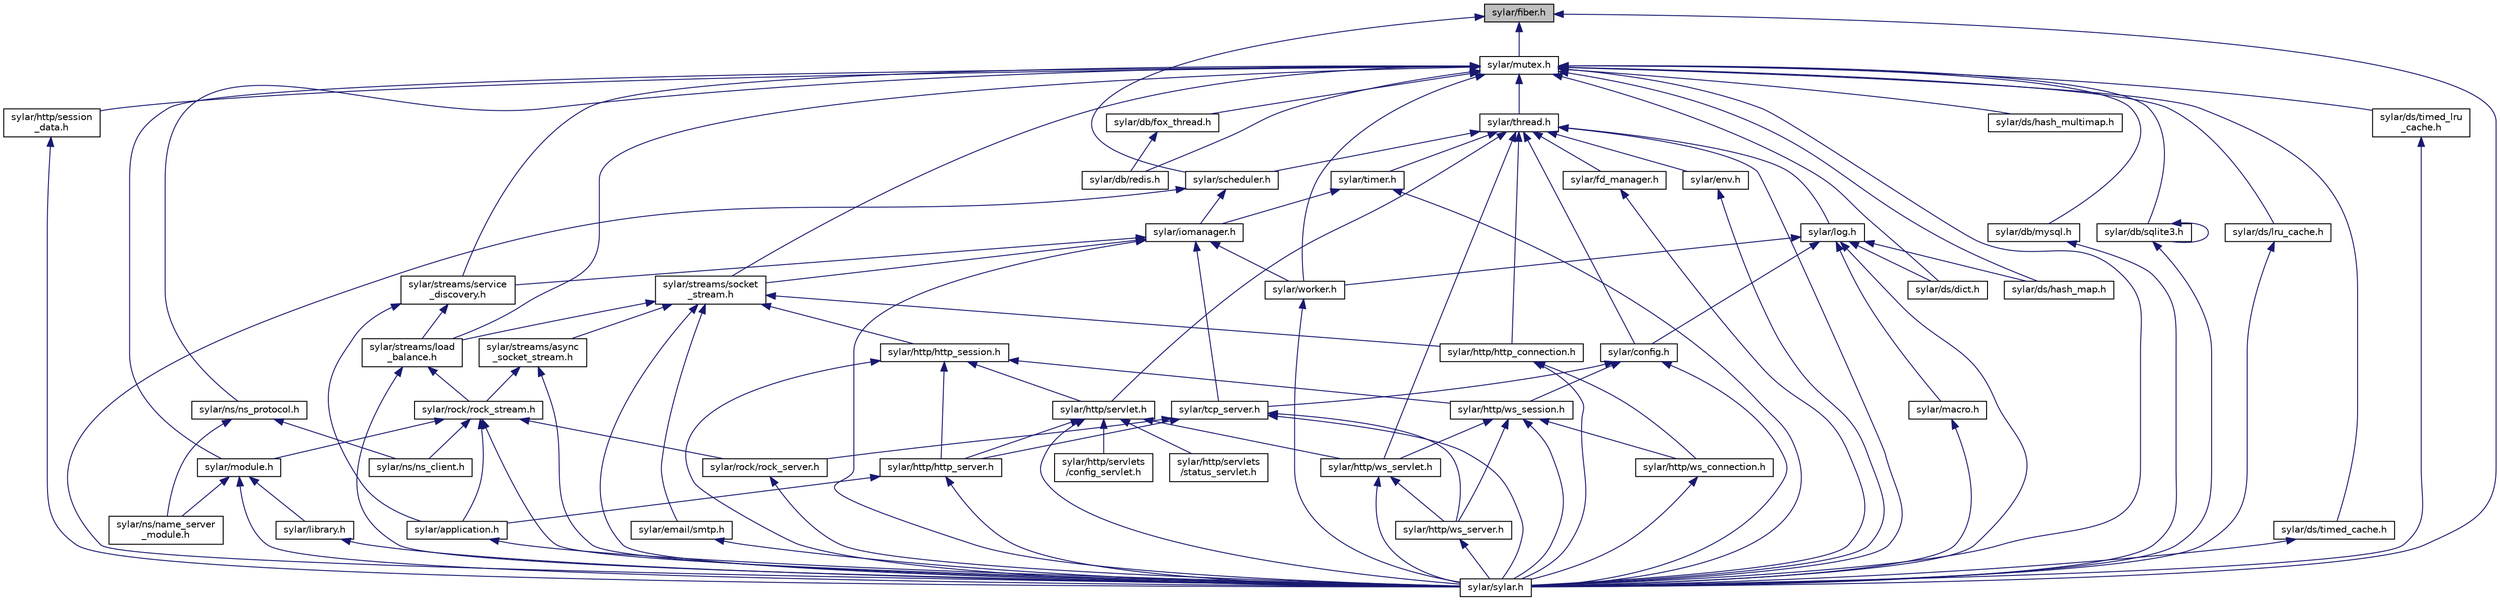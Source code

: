 digraph "sylar/fiber.h"
{
 // LATEX_PDF_SIZE
  edge [fontname="Helvetica",fontsize="10",labelfontname="Helvetica",labelfontsize="10"];
  node [fontname="Helvetica",fontsize="10",shape=record];
  Node1 [label="sylar/fiber.h",height=0.2,width=0.4,color="black", fillcolor="grey75", style="filled", fontcolor="black",tooltip="协程封装"];
  Node1 -> Node2 [dir="back",color="midnightblue",fontsize="10",style="solid",fontname="Helvetica"];
  Node2 [label="sylar/scheduler.h",height=0.2,width=0.4,color="black", fillcolor="white", style="filled",URL="$scheduler_8h.html",tooltip="协程调度器封装"];
  Node2 -> Node3 [dir="back",color="midnightblue",fontsize="10",style="solid",fontname="Helvetica"];
  Node3 [label="sylar/iomanager.h",height=0.2,width=0.4,color="black", fillcolor="white", style="filled",URL="$iomanager_8h.html",tooltip="基于Epoll的IO协程调度器"];
  Node3 -> Node4 [dir="back",color="midnightblue",fontsize="10",style="solid",fontname="Helvetica"];
  Node4 [label="sylar/tcp_server.h",height=0.2,width=0.4,color="black", fillcolor="white", style="filled",URL="$tcp__server_8h.html",tooltip="TCP服务器的封装"];
  Node4 -> Node5 [dir="back",color="midnightblue",fontsize="10",style="solid",fontname="Helvetica"];
  Node5 [label="sylar/http/http_server.h",height=0.2,width=0.4,color="black", fillcolor="white", style="filled",URL="$http__server_8h.html",tooltip="HTTP服务器封装"];
  Node5 -> Node6 [dir="back",color="midnightblue",fontsize="10",style="solid",fontname="Helvetica"];
  Node6 [label="sylar/application.h",height=0.2,width=0.4,color="black", fillcolor="white", style="filled",URL="$application_8h_source.html",tooltip=" "];
  Node6 -> Node7 [dir="back",color="midnightblue",fontsize="10",style="solid",fontname="Helvetica"];
  Node7 [label="sylar/sylar.h",height=0.2,width=0.4,color="black", fillcolor="white", style="filled",URL="$sylar_8h.html",tooltip="sylar头文件"];
  Node5 -> Node7 [dir="back",color="midnightblue",fontsize="10",style="solid",fontname="Helvetica"];
  Node4 -> Node8 [dir="back",color="midnightblue",fontsize="10",style="solid",fontname="Helvetica"];
  Node8 [label="sylar/http/ws_server.h",height=0.2,width=0.4,color="black", fillcolor="white", style="filled",URL="$ws__server_8h_source.html",tooltip=" "];
  Node8 -> Node7 [dir="back",color="midnightblue",fontsize="10",style="solid",fontname="Helvetica"];
  Node4 -> Node9 [dir="back",color="midnightblue",fontsize="10",style="solid",fontname="Helvetica"];
  Node9 [label="sylar/rock/rock_server.h",height=0.2,width=0.4,color="black", fillcolor="white", style="filled",URL="$rock__server_8h_source.html",tooltip=" "];
  Node9 -> Node7 [dir="back",color="midnightblue",fontsize="10",style="solid",fontname="Helvetica"];
  Node4 -> Node7 [dir="back",color="midnightblue",fontsize="10",style="solid",fontname="Helvetica"];
  Node3 -> Node10 [dir="back",color="midnightblue",fontsize="10",style="solid",fontname="Helvetica"];
  Node10 [label="sylar/streams/socket\l_stream.h",height=0.2,width=0.4,color="black", fillcolor="white", style="filled",URL="$socket__stream_8h.html",tooltip="Socket流式接口封装"];
  Node10 -> Node11 [dir="back",color="midnightblue",fontsize="10",style="solid",fontname="Helvetica"];
  Node11 [label="sylar/http/http_session.h",height=0.2,width=0.4,color="black", fillcolor="white", style="filled",URL="$http__session_8h.html",tooltip="HTTPSession封装"];
  Node11 -> Node5 [dir="back",color="midnightblue",fontsize="10",style="solid",fontname="Helvetica"];
  Node11 -> Node12 [dir="back",color="midnightblue",fontsize="10",style="solid",fontname="Helvetica"];
  Node12 [label="sylar/http/servlet.h",height=0.2,width=0.4,color="black", fillcolor="white", style="filled",URL="$servlet_8h.html",tooltip="Servlet封装"];
  Node12 -> Node5 [dir="back",color="midnightblue",fontsize="10",style="solid",fontname="Helvetica"];
  Node12 -> Node13 [dir="back",color="midnightblue",fontsize="10",style="solid",fontname="Helvetica"];
  Node13 [label="sylar/http/servlets\l/config_servlet.h",height=0.2,width=0.4,color="black", fillcolor="white", style="filled",URL="$config__servlet_8h_source.html",tooltip=" "];
  Node12 -> Node14 [dir="back",color="midnightblue",fontsize="10",style="solid",fontname="Helvetica"];
  Node14 [label="sylar/http/servlets\l/status_servlet.h",height=0.2,width=0.4,color="black", fillcolor="white", style="filled",URL="$status__servlet_8h_source.html",tooltip=" "];
  Node12 -> Node15 [dir="back",color="midnightblue",fontsize="10",style="solid",fontname="Helvetica"];
  Node15 [label="sylar/http/ws_servlet.h",height=0.2,width=0.4,color="black", fillcolor="white", style="filled",URL="$ws__servlet_8h_source.html",tooltip=" "];
  Node15 -> Node8 [dir="back",color="midnightblue",fontsize="10",style="solid",fontname="Helvetica"];
  Node15 -> Node7 [dir="back",color="midnightblue",fontsize="10",style="solid",fontname="Helvetica"];
  Node12 -> Node7 [dir="back",color="midnightblue",fontsize="10",style="solid",fontname="Helvetica"];
  Node11 -> Node16 [dir="back",color="midnightblue",fontsize="10",style="solid",fontname="Helvetica"];
  Node16 [label="sylar/http/ws_session.h",height=0.2,width=0.4,color="black", fillcolor="white", style="filled",URL="$ws__session_8h_source.html",tooltip=" "];
  Node16 -> Node17 [dir="back",color="midnightblue",fontsize="10",style="solid",fontname="Helvetica"];
  Node17 [label="sylar/http/ws_connection.h",height=0.2,width=0.4,color="black", fillcolor="white", style="filled",URL="$ws__connection_8h_source.html",tooltip=" "];
  Node17 -> Node7 [dir="back",color="midnightblue",fontsize="10",style="solid",fontname="Helvetica"];
  Node16 -> Node8 [dir="back",color="midnightblue",fontsize="10",style="solid",fontname="Helvetica"];
  Node16 -> Node15 [dir="back",color="midnightblue",fontsize="10",style="solid",fontname="Helvetica"];
  Node16 -> Node7 [dir="back",color="midnightblue",fontsize="10",style="solid",fontname="Helvetica"];
  Node11 -> Node7 [dir="back",color="midnightblue",fontsize="10",style="solid",fontname="Helvetica"];
  Node10 -> Node18 [dir="back",color="midnightblue",fontsize="10",style="solid",fontname="Helvetica"];
  Node18 [label="sylar/streams/async\l_socket_stream.h",height=0.2,width=0.4,color="black", fillcolor="white", style="filled",URL="$async__socket__stream_8h_source.html",tooltip=" "];
  Node18 -> Node19 [dir="back",color="midnightblue",fontsize="10",style="solid",fontname="Helvetica"];
  Node19 [label="sylar/rock/rock_stream.h",height=0.2,width=0.4,color="black", fillcolor="white", style="filled",URL="$rock__stream_8h_source.html",tooltip=" "];
  Node19 -> Node6 [dir="back",color="midnightblue",fontsize="10",style="solid",fontname="Helvetica"];
  Node19 -> Node20 [dir="back",color="midnightblue",fontsize="10",style="solid",fontname="Helvetica"];
  Node20 [label="sylar/module.h",height=0.2,width=0.4,color="black", fillcolor="white", style="filled",URL="$module_8h_source.html",tooltip=" "];
  Node20 -> Node21 [dir="back",color="midnightblue",fontsize="10",style="solid",fontname="Helvetica"];
  Node21 [label="sylar/library.h",height=0.2,width=0.4,color="black", fillcolor="white", style="filled",URL="$library_8h_source.html",tooltip=" "];
  Node21 -> Node7 [dir="back",color="midnightblue",fontsize="10",style="solid",fontname="Helvetica"];
  Node20 -> Node22 [dir="back",color="midnightblue",fontsize="10",style="solid",fontname="Helvetica"];
  Node22 [label="sylar/ns/name_server\l_module.h",height=0.2,width=0.4,color="black", fillcolor="white", style="filled",URL="$name__server__module_8h_source.html",tooltip=" "];
  Node20 -> Node7 [dir="back",color="midnightblue",fontsize="10",style="solid",fontname="Helvetica"];
  Node19 -> Node23 [dir="back",color="midnightblue",fontsize="10",style="solid",fontname="Helvetica"];
  Node23 [label="sylar/ns/ns_client.h",height=0.2,width=0.4,color="black", fillcolor="white", style="filled",URL="$ns__client_8h_source.html",tooltip=" "];
  Node19 -> Node9 [dir="back",color="midnightblue",fontsize="10",style="solid",fontname="Helvetica"];
  Node19 -> Node7 [dir="back",color="midnightblue",fontsize="10",style="solid",fontname="Helvetica"];
  Node18 -> Node7 [dir="back",color="midnightblue",fontsize="10",style="solid",fontname="Helvetica"];
  Node10 -> Node24 [dir="back",color="midnightblue",fontsize="10",style="solid",fontname="Helvetica"];
  Node24 [label="sylar/streams/load\l_balance.h",height=0.2,width=0.4,color="black", fillcolor="white", style="filled",URL="$load__balance_8h_source.html",tooltip=" "];
  Node24 -> Node19 [dir="back",color="midnightblue",fontsize="10",style="solid",fontname="Helvetica"];
  Node24 -> Node7 [dir="back",color="midnightblue",fontsize="10",style="solid",fontname="Helvetica"];
  Node10 -> Node25 [dir="back",color="midnightblue",fontsize="10",style="solid",fontname="Helvetica"];
  Node25 [label="sylar/email/smtp.h",height=0.2,width=0.4,color="black", fillcolor="white", style="filled",URL="$smtp_8h_source.html",tooltip=" "];
  Node25 -> Node7 [dir="back",color="midnightblue",fontsize="10",style="solid",fontname="Helvetica"];
  Node10 -> Node26 [dir="back",color="midnightblue",fontsize="10",style="solid",fontname="Helvetica"];
  Node26 [label="sylar/http/http_connection.h",height=0.2,width=0.4,color="black", fillcolor="white", style="filled",URL="$http__connection_8h.html",tooltip="HTTP客户端类"];
  Node26 -> Node17 [dir="back",color="midnightblue",fontsize="10",style="solid",fontname="Helvetica"];
  Node26 -> Node7 [dir="back",color="midnightblue",fontsize="10",style="solid",fontname="Helvetica"];
  Node10 -> Node7 [dir="back",color="midnightblue",fontsize="10",style="solid",fontname="Helvetica"];
  Node3 -> Node27 [dir="back",color="midnightblue",fontsize="10",style="solid",fontname="Helvetica"];
  Node27 [label="sylar/streams/service\l_discovery.h",height=0.2,width=0.4,color="black", fillcolor="white", style="filled",URL="$service__discovery_8h_source.html",tooltip=" "];
  Node27 -> Node6 [dir="back",color="midnightblue",fontsize="10",style="solid",fontname="Helvetica"];
  Node27 -> Node24 [dir="back",color="midnightblue",fontsize="10",style="solid",fontname="Helvetica"];
  Node3 -> Node7 [dir="back",color="midnightblue",fontsize="10",style="solid",fontname="Helvetica"];
  Node3 -> Node28 [dir="back",color="midnightblue",fontsize="10",style="solid",fontname="Helvetica"];
  Node28 [label="sylar/worker.h",height=0.2,width=0.4,color="black", fillcolor="white", style="filled",URL="$worker_8h_source.html",tooltip=" "];
  Node28 -> Node7 [dir="back",color="midnightblue",fontsize="10",style="solid",fontname="Helvetica"];
  Node2 -> Node7 [dir="back",color="midnightblue",fontsize="10",style="solid",fontname="Helvetica"];
  Node1 -> Node29 [dir="back",color="midnightblue",fontsize="10",style="solid",fontname="Helvetica"];
  Node29 [label="sylar/mutex.h",height=0.2,width=0.4,color="black", fillcolor="white", style="filled",URL="$mutex_8h_source.html",tooltip=" "];
  Node29 -> Node30 [dir="back",color="midnightblue",fontsize="10",style="solid",fontname="Helvetica"];
  Node30 [label="sylar/thread.h",height=0.2,width=0.4,color="black", fillcolor="white", style="filled",URL="$thread_8h.html",tooltip="线程相关的封装"];
  Node30 -> Node2 [dir="back",color="midnightblue",fontsize="10",style="solid",fontname="Helvetica"];
  Node30 -> Node31 [dir="back",color="midnightblue",fontsize="10",style="solid",fontname="Helvetica"];
  Node31 [label="sylar/timer.h",height=0.2,width=0.4,color="black", fillcolor="white", style="filled",URL="$timer_8h.html",tooltip="定时器封装"];
  Node31 -> Node3 [dir="back",color="midnightblue",fontsize="10",style="solid",fontname="Helvetica"];
  Node31 -> Node7 [dir="back",color="midnightblue",fontsize="10",style="solid",fontname="Helvetica"];
  Node30 -> Node32 [dir="back",color="midnightblue",fontsize="10",style="solid",fontname="Helvetica"];
  Node32 [label="sylar/config.h",height=0.2,width=0.4,color="black", fillcolor="white", style="filled",URL="$config_8h.html",tooltip="配置模块"];
  Node32 -> Node4 [dir="back",color="midnightblue",fontsize="10",style="solid",fontname="Helvetica"];
  Node32 -> Node16 [dir="back",color="midnightblue",fontsize="10",style="solid",fontname="Helvetica"];
  Node32 -> Node7 [dir="back",color="midnightblue",fontsize="10",style="solid",fontname="Helvetica"];
  Node30 -> Node33 [dir="back",color="midnightblue",fontsize="10",style="solid",fontname="Helvetica"];
  Node33 [label="sylar/log.h",height=0.2,width=0.4,color="black", fillcolor="white", style="filled",URL="$log_8h.html",tooltip="日志模块封装"];
  Node33 -> Node32 [dir="back",color="midnightblue",fontsize="10",style="solid",fontname="Helvetica"];
  Node33 -> Node34 [dir="back",color="midnightblue",fontsize="10",style="solid",fontname="Helvetica"];
  Node34 [label="sylar/ds/dict.h",height=0.2,width=0.4,color="black", fillcolor="white", style="filled",URL="$dict_8h_source.html",tooltip=" "];
  Node33 -> Node35 [dir="back",color="midnightblue",fontsize="10",style="solid",fontname="Helvetica"];
  Node35 [label="sylar/ds/hash_map.h",height=0.2,width=0.4,color="black", fillcolor="white", style="filled",URL="$hash__map_8h_source.html",tooltip=" "];
  Node33 -> Node36 [dir="back",color="midnightblue",fontsize="10",style="solid",fontname="Helvetica"];
  Node36 [label="sylar/macro.h",height=0.2,width=0.4,color="black", fillcolor="white", style="filled",URL="$macro_8h.html",tooltip="常用宏的封装"];
  Node36 -> Node7 [dir="back",color="midnightblue",fontsize="10",style="solid",fontname="Helvetica"];
  Node33 -> Node7 [dir="back",color="midnightblue",fontsize="10",style="solid",fontname="Helvetica"];
  Node33 -> Node28 [dir="back",color="midnightblue",fontsize="10",style="solid",fontname="Helvetica"];
  Node30 -> Node12 [dir="back",color="midnightblue",fontsize="10",style="solid",fontname="Helvetica"];
  Node30 -> Node37 [dir="back",color="midnightblue",fontsize="10",style="solid",fontname="Helvetica"];
  Node37 [label="sylar/env.h",height=0.2,width=0.4,color="black", fillcolor="white", style="filled",URL="$env_8h_source.html",tooltip=" "];
  Node37 -> Node7 [dir="back",color="midnightblue",fontsize="10",style="solid",fontname="Helvetica"];
  Node30 -> Node38 [dir="back",color="midnightblue",fontsize="10",style="solid",fontname="Helvetica"];
  Node38 [label="sylar/fd_manager.h",height=0.2,width=0.4,color="black", fillcolor="white", style="filled",URL="$fd__manager_8h.html",tooltip="文件句柄管理类"];
  Node38 -> Node7 [dir="back",color="midnightblue",fontsize="10",style="solid",fontname="Helvetica"];
  Node30 -> Node26 [dir="back",color="midnightblue",fontsize="10",style="solid",fontname="Helvetica"];
  Node30 -> Node15 [dir="back",color="midnightblue",fontsize="10",style="solid",fontname="Helvetica"];
  Node30 -> Node7 [dir="back",color="midnightblue",fontsize="10",style="solid",fontname="Helvetica"];
  Node29 -> Node10 [dir="back",color="midnightblue",fontsize="10",style="solid",fontname="Helvetica"];
  Node29 -> Node27 [dir="back",color="midnightblue",fontsize="10",style="solid",fontname="Helvetica"];
  Node29 -> Node24 [dir="back",color="midnightblue",fontsize="10",style="solid",fontname="Helvetica"];
  Node29 -> Node39 [dir="back",color="midnightblue",fontsize="10",style="solid",fontname="Helvetica"];
  Node39 [label="sylar/db/fox_thread.h",height=0.2,width=0.4,color="black", fillcolor="white", style="filled",URL="$fox__thread_8h_source.html",tooltip=" "];
  Node39 -> Node40 [dir="back",color="midnightblue",fontsize="10",style="solid",fontname="Helvetica"];
  Node40 [label="sylar/db/redis.h",height=0.2,width=0.4,color="black", fillcolor="white", style="filled",URL="$redis_8h_source.html",tooltip=" "];
  Node29 -> Node41 [dir="back",color="midnightblue",fontsize="10",style="solid",fontname="Helvetica"];
  Node41 [label="sylar/db/mysql.h",height=0.2,width=0.4,color="black", fillcolor="white", style="filled",URL="$mysql_8h_source.html",tooltip=" "];
  Node41 -> Node7 [dir="back",color="midnightblue",fontsize="10",style="solid",fontname="Helvetica"];
  Node29 -> Node40 [dir="back",color="midnightblue",fontsize="10",style="solid",fontname="Helvetica"];
  Node29 -> Node42 [dir="back",color="midnightblue",fontsize="10",style="solid",fontname="Helvetica"];
  Node42 [label="sylar/db/sqlite3.h",height=0.2,width=0.4,color="black", fillcolor="white", style="filled",URL="$sqlite3_8h.html",tooltip="SQLite3封装"];
  Node42 -> Node42 [dir="back",color="midnightblue",fontsize="10",style="solid",fontname="Helvetica"];
  Node42 -> Node7 [dir="back",color="midnightblue",fontsize="10",style="solid",fontname="Helvetica"];
  Node29 -> Node34 [dir="back",color="midnightblue",fontsize="10",style="solid",fontname="Helvetica"];
  Node29 -> Node35 [dir="back",color="midnightblue",fontsize="10",style="solid",fontname="Helvetica"];
  Node29 -> Node43 [dir="back",color="midnightblue",fontsize="10",style="solid",fontname="Helvetica"];
  Node43 [label="sylar/ds/hash_multimap.h",height=0.2,width=0.4,color="black", fillcolor="white", style="filled",URL="$hash__multimap_8h_source.html",tooltip=" "];
  Node29 -> Node44 [dir="back",color="midnightblue",fontsize="10",style="solid",fontname="Helvetica"];
  Node44 [label="sylar/ds/lru_cache.h",height=0.2,width=0.4,color="black", fillcolor="white", style="filled",URL="$lru__cache_8h_source.html",tooltip=" "];
  Node44 -> Node7 [dir="back",color="midnightblue",fontsize="10",style="solid",fontname="Helvetica"];
  Node29 -> Node45 [dir="back",color="midnightblue",fontsize="10",style="solid",fontname="Helvetica"];
  Node45 [label="sylar/ds/timed_cache.h",height=0.2,width=0.4,color="black", fillcolor="white", style="filled",URL="$timed__cache_8h_source.html",tooltip=" "];
  Node45 -> Node7 [dir="back",color="midnightblue",fontsize="10",style="solid",fontname="Helvetica"];
  Node29 -> Node46 [dir="back",color="midnightblue",fontsize="10",style="solid",fontname="Helvetica"];
  Node46 [label="sylar/ds/timed_lru\l_cache.h",height=0.2,width=0.4,color="black", fillcolor="white", style="filled",URL="$timed__lru__cache_8h_source.html",tooltip=" "];
  Node46 -> Node7 [dir="back",color="midnightblue",fontsize="10",style="solid",fontname="Helvetica"];
  Node29 -> Node47 [dir="back",color="midnightblue",fontsize="10",style="solid",fontname="Helvetica"];
  Node47 [label="sylar/http/session\l_data.h",height=0.2,width=0.4,color="black", fillcolor="white", style="filled",URL="$session__data_8h_source.html",tooltip=" "];
  Node47 -> Node7 [dir="back",color="midnightblue",fontsize="10",style="solid",fontname="Helvetica"];
  Node29 -> Node20 [dir="back",color="midnightblue",fontsize="10",style="solid",fontname="Helvetica"];
  Node29 -> Node48 [dir="back",color="midnightblue",fontsize="10",style="solid",fontname="Helvetica"];
  Node48 [label="sylar/ns/ns_protocol.h",height=0.2,width=0.4,color="black", fillcolor="white", style="filled",URL="$ns__protocol_8h_source.html",tooltip=" "];
  Node48 -> Node22 [dir="back",color="midnightblue",fontsize="10",style="solid",fontname="Helvetica"];
  Node48 -> Node23 [dir="back",color="midnightblue",fontsize="10",style="solid",fontname="Helvetica"];
  Node29 -> Node7 [dir="back",color="midnightblue",fontsize="10",style="solid",fontname="Helvetica"];
  Node29 -> Node28 [dir="back",color="midnightblue",fontsize="10",style="solid",fontname="Helvetica"];
  Node1 -> Node7 [dir="back",color="midnightblue",fontsize="10",style="solid",fontname="Helvetica"];
}
